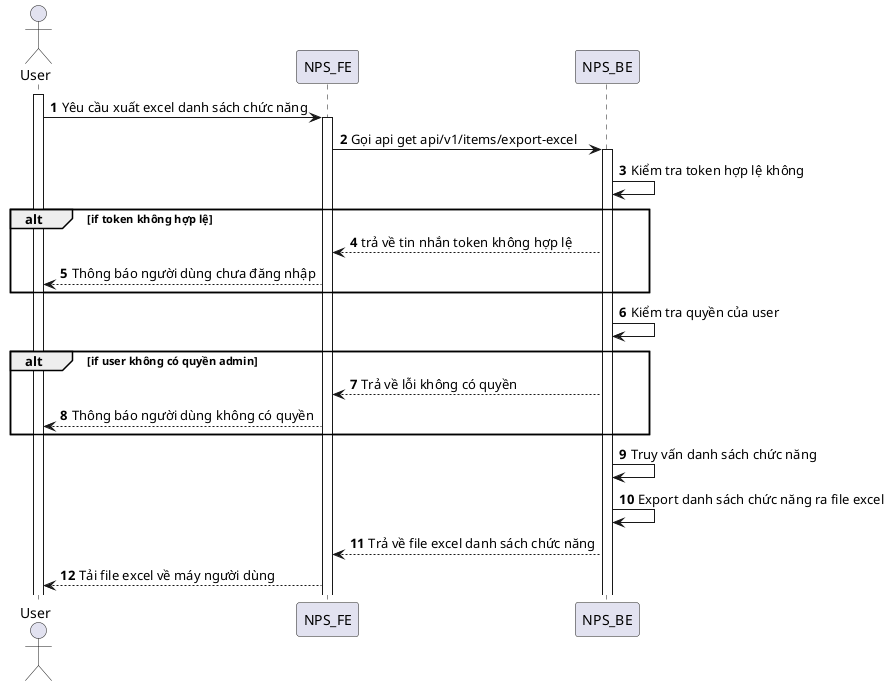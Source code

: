 @startuml
autonumber
actor User
activate User
User -> NPS_FE: Yêu cầu xuất excel danh sách chức năng
activate NPS_FE
NPS_FE -> NPS_BE: Gọi api get api/v1/items/export-excel
activate NPS_BE
NPS_BE -> NPS_BE: Kiểm tra token hợp lệ không
alt if token không hợp lệ
NPS_BE --> NPS_FE: trả về tin nhắn token không hợp lệ
NPS_FE --> User: Thông báo người dùng chưa đăng nhập
end
NPS_BE -> NPS_BE: Kiểm tra quyền của user
alt if user không có quyền admin
NPS_BE --> NPS_FE: Trả về lỗi không có quyền
NPS_FE --> User: Thông báo người dùng không có quyền
end
NPS_BE -> NPS_BE: Truy vấn danh sách chức năng
NPS_BE -> NPS_BE: Export danh sách chức năng ra file excel
NPS_BE --> NPS_FE: Trả về file excel danh sách chức năng
NPS_FE --> User: Tải file excel về máy người dùng
@enduml